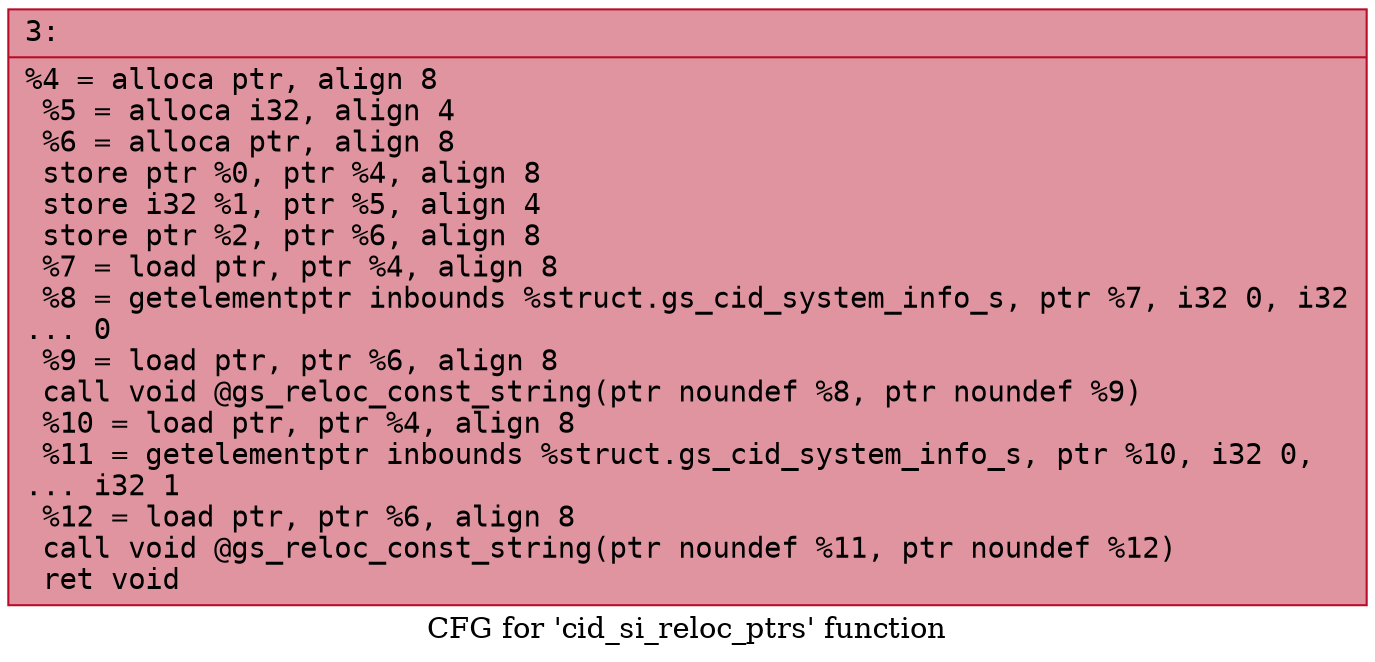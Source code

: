 digraph "CFG for 'cid_si_reloc_ptrs' function" {
	label="CFG for 'cid_si_reloc_ptrs' function";

	Node0x6000017fadf0 [shape=record,color="#b70d28ff", style=filled, fillcolor="#b70d2870" fontname="Courier",label="{3:\l|  %4 = alloca ptr, align 8\l  %5 = alloca i32, align 4\l  %6 = alloca ptr, align 8\l  store ptr %0, ptr %4, align 8\l  store i32 %1, ptr %5, align 4\l  store ptr %2, ptr %6, align 8\l  %7 = load ptr, ptr %4, align 8\l  %8 = getelementptr inbounds %struct.gs_cid_system_info_s, ptr %7, i32 0, i32\l... 0\l  %9 = load ptr, ptr %6, align 8\l  call void @gs_reloc_const_string(ptr noundef %8, ptr noundef %9)\l  %10 = load ptr, ptr %4, align 8\l  %11 = getelementptr inbounds %struct.gs_cid_system_info_s, ptr %10, i32 0,\l... i32 1\l  %12 = load ptr, ptr %6, align 8\l  call void @gs_reloc_const_string(ptr noundef %11, ptr noundef %12)\l  ret void\l}"];
}
